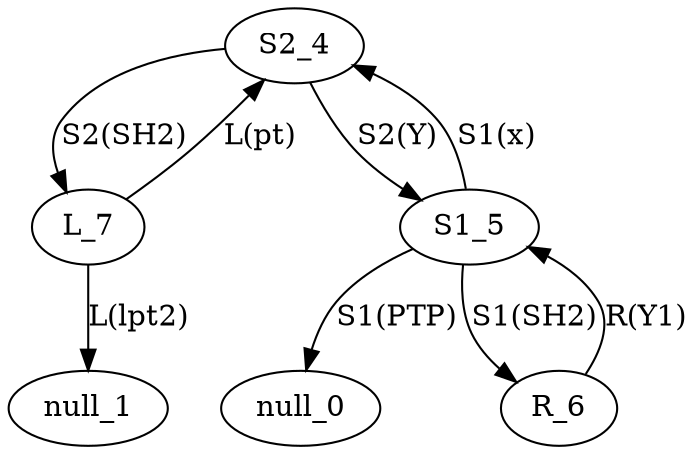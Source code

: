 digraph G {
"S2_4" -> "L_7" [label="S2(SH2)"] ;
"S2_4" -> "S1_5" [label="S2(Y)"] ;
"S1_5" -> "S2_4" [label="S1(x)"] ;
"S1_5" -> "null_0" [label="S1(PTP)"] ;
"S1_5" -> "R_6" [label="S1(SH2)"] ;
"R_6" -> "S1_5" [label="R(Y1)"] ;
"L_7" -> "S2_4" [label="L(pt)"] ;
"L_7" -> "null_1" [label="L(lpt2)"] ;
}
